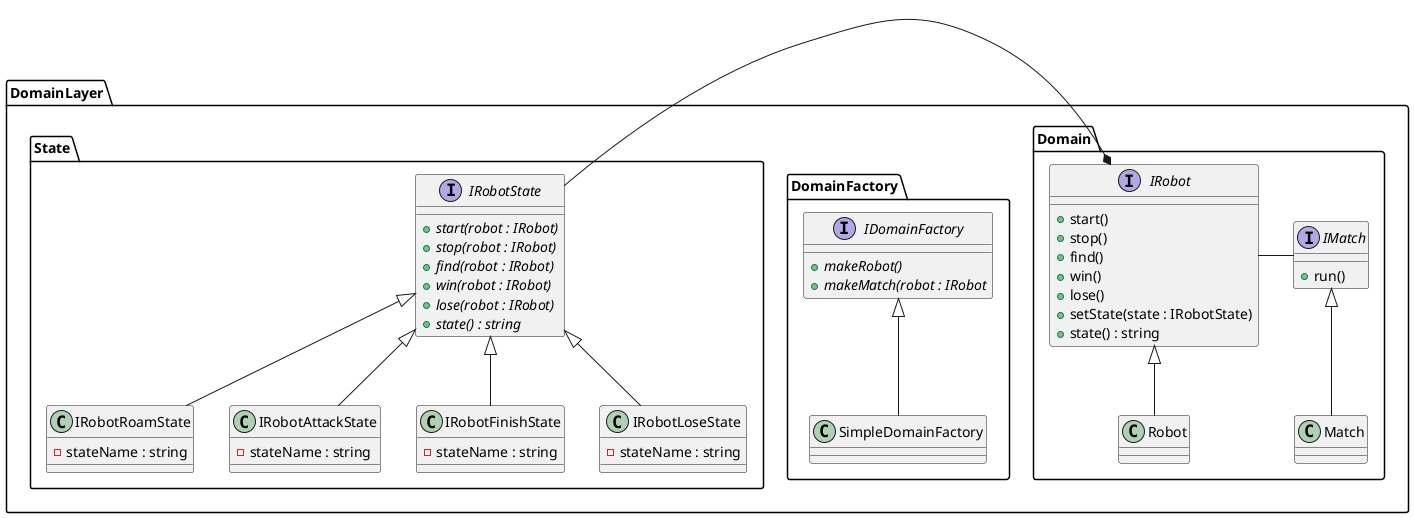 @startuml
!pragma horizontalLineBetweenDifferentPackageAllowed

package DomainLayer {

package Domain {

    interface IRobot {
        + start()
        + stop()
        + find()
        + win()
        + lose()
        + setState(state : IRobotState)
        + state() : string
    }


    IRobot <|-- Robot

    interface IMatch {
        + run()
    }

    IMatch <|-- Match

    IRobot - IMatch

} /' End of Domain Package '/

package DomainFactory {
    interface IDomainFactory {
        + {abstract} makeRobot()
        + {abstract} makeMatch(robot : IRobot
    }

    IDomainFactory <|-- SimpleDomainFactory

} /' End of DomainFactory package '/

package State {
    interface IRobotState {
        + {abstract} start(robot : IRobot)
        + {abstract} stop(robot : IRobot)
        + {abstract} find(robot : IRobot)
        + {abstract} win(robot : IRobot)
        + {abstract} lose(robot : IRobot)
        + {abstract} state() : string
    }

    class IRobotRoamState {
        - stateName : string
    }
    class IRobotAttackState {
        - stateName : string
    }

    class IRobotFinishState {
        - stateName : string
    }

    class IRobotLoseState {
        - stateName : string
    }

    IRobotState <|-- IRobotRoamState
    IRobotState <|-- IRobotAttackState
    IRobotState <|-- IRobotLoseState
    IRobotState <|-- IRobotFinishState

} /' End of State package '/


} /' End of DomainLayer package '/

IRobotState -* IRobot

@enduml